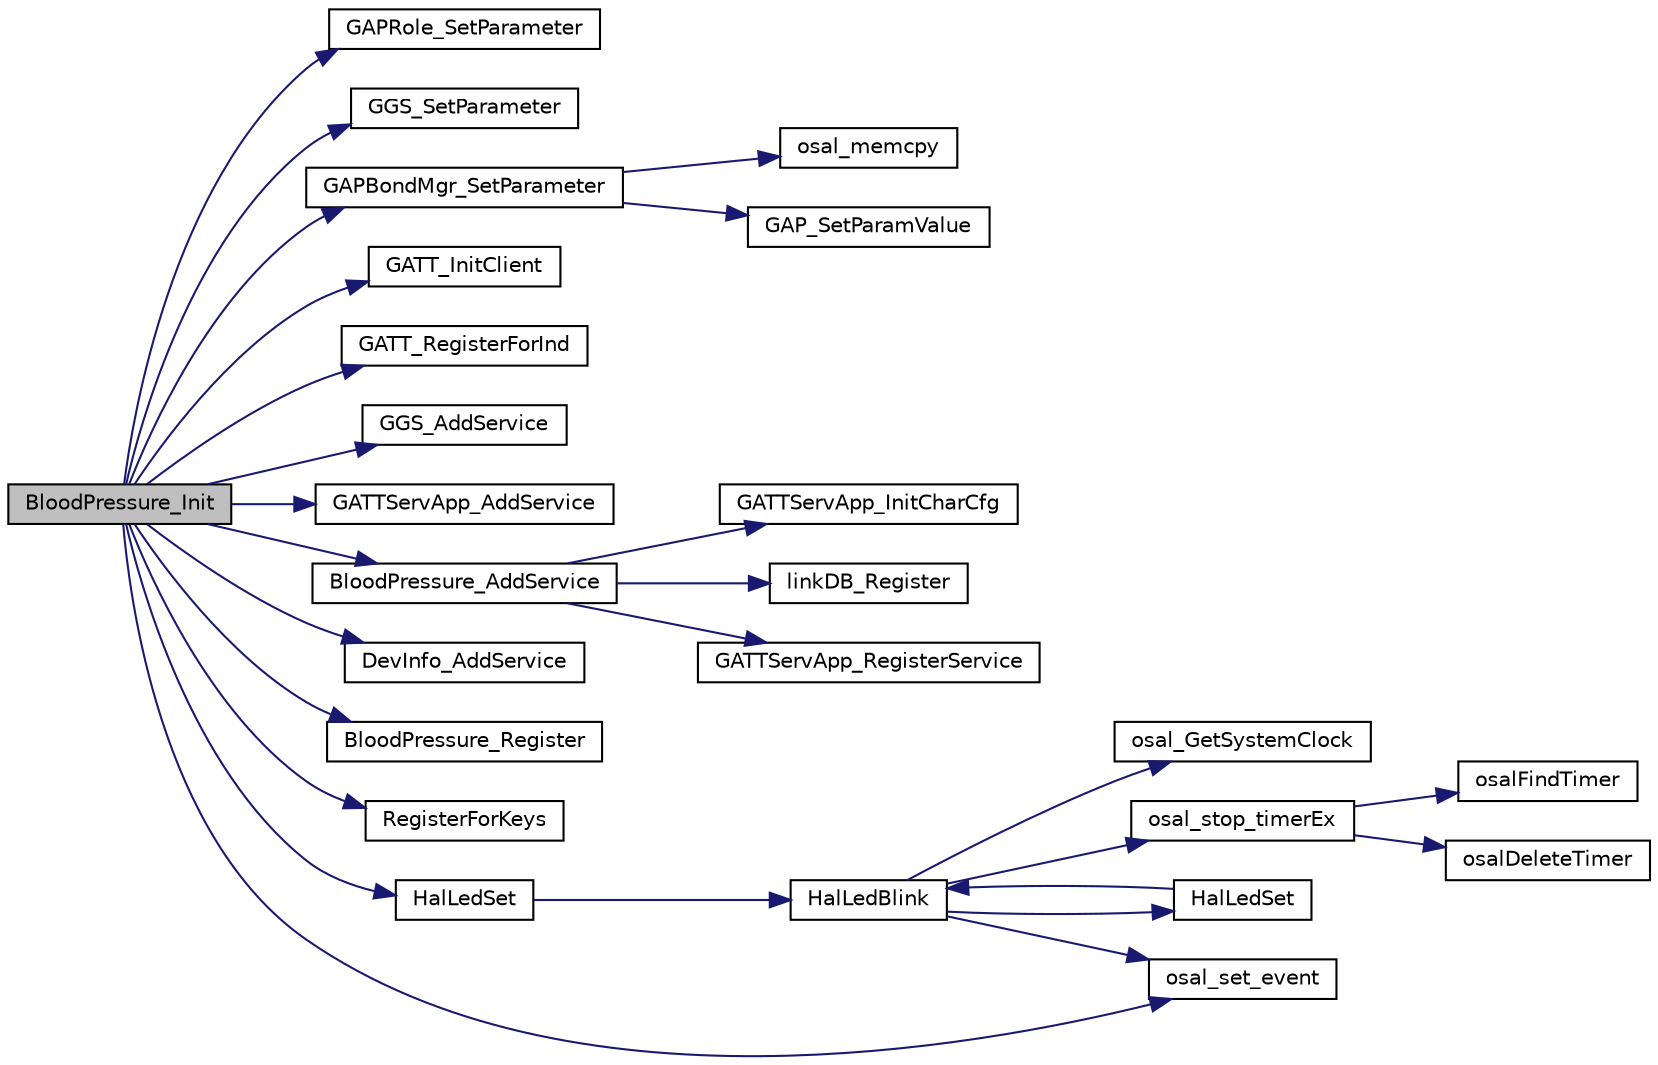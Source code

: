 digraph "BloodPressure_Init"
{
  edge [fontname="Helvetica",fontsize="10",labelfontname="Helvetica",labelfontsize="10"];
  node [fontname="Helvetica",fontsize="10",shape=record];
  rankdir="LR";
  Node1 [label="BloodPressure_Init",height=0.2,width=0.4,color="black", fillcolor="grey75", style="filled" fontcolor="black"];
  Node1 -> Node2 [color="midnightblue",fontsize="10",style="solid",fontname="Helvetica"];
  Node2 [label="GAPRole_SetParameter",height=0.2,width=0.4,color="black", fillcolor="white", style="filled",URL="$group___g_a_p_r_o_l_e_s___b_r_o_a_d_c_a_s_t_e_r___a_p_i.html#ga951a64ccae7a5c1373642836d2afd4ce",tooltip="Set a GAP Role parameter. "];
  Node1 -> Node3 [color="midnightblue",fontsize="10",style="solid",fontname="Helvetica"];
  Node3 [label="GGS_SetParameter",height=0.2,width=0.4,color="black", fillcolor="white", style="filled",URL="$gapgattserver_8h.html#aa199a7c7fe4464c84e4440135d2e91f8",tooltip="Set a GAP GATT Server parameter. "];
  Node1 -> Node4 [color="midnightblue",fontsize="10",style="solid",fontname="Helvetica"];
  Node4 [label="GAPBondMgr_SetParameter",height=0.2,width=0.4,color="black", fillcolor="white", style="filled",URL="$group___g_a_p_r_o_l_e_s___b_o_n_d_m_g_r___a_p_i.html#ga8c64e3dc3c38caafb72a9bb37c4b7b53",tooltip="Set a GAP Bond Manager parameter. "];
  Node4 -> Node5 [color="midnightblue",fontsize="10",style="solid",fontname="Helvetica"];
  Node5 [label="osal_memcpy",height=0.2,width=0.4,color="black", fillcolor="white", style="filled",URL="$_o_s_a_l_8c.html#ab944e6de468a807639e215e24ed0ddbc"];
  Node4 -> Node6 [color="midnightblue",fontsize="10",style="solid",fontname="Helvetica"];
  Node6 [label="GAP_SetParamValue",height=0.2,width=0.4,color="black", fillcolor="white", style="filled",URL="$group___g_a_p___a_p_i.html#ga45fab6682fc253681d7abe697a4fc0b5",tooltip="Set a GAP Parameter value. Use this function to change the default GAP parameter values. "];
  Node1 -> Node7 [color="midnightblue",fontsize="10",style="solid",fontname="Helvetica"];
  Node7 [label="GATT_InitClient",height=0.2,width=0.4,color="black", fillcolor="white", style="filled",URL="$group___g_a_t_t___c_l_i_e_n_t___a_p_i.html#ga79026e24ddadeb7bb7e3c3109cbf1d17",tooltip="Initialize the Generic Attribute Profile Client. "];
  Node1 -> Node8 [color="midnightblue",fontsize="10",style="solid",fontname="Helvetica"];
  Node8 [label="GATT_RegisterForInd",height=0.2,width=0.4,color="black", fillcolor="white", style="filled",URL="$group___g_a_t_t___c_l_i_e_n_t___a_p_i.html#gad9bb8f53a66a74842adec59a23505635",tooltip="Register to receive incoming ATT Indications or Notifications of attribute values. "];
  Node1 -> Node9 [color="midnightblue",fontsize="10",style="solid",fontname="Helvetica"];
  Node9 [label="GGS_AddService",height=0.2,width=0.4,color="black", fillcolor="white", style="filled",URL="$gapgattserver_8h.html#a378d66bb6f1fc9863df3727a6920c752",tooltip="Add function for the GAP GATT Service. "];
  Node1 -> Node10 [color="midnightblue",fontsize="10",style="solid",fontname="Helvetica"];
  Node10 [label="GATTServApp_AddService",height=0.2,width=0.4,color="black", fillcolor="white", style="filled",URL="$group___g_a_t_t___s_e_r_v___a_p_p___a_p_i.html#ga726a49f31f433e4d38257002f2179f67",tooltip="Add function for the GATT Service. "];
  Node1 -> Node11 [color="midnightblue",fontsize="10",style="solid",fontname="Helvetica"];
  Node11 [label="BloodPressure_AddService",height=0.2,width=0.4,color="black", fillcolor="white", style="filled",URL="$bpservice_8c.html#a9aae9901b93e766435a3a62f4911edb5"];
  Node11 -> Node12 [color="midnightblue",fontsize="10",style="solid",fontname="Helvetica"];
  Node12 [label="GATTServApp_InitCharCfg",height=0.2,width=0.4,color="black", fillcolor="white", style="filled",URL="$group___g_a_t_t___s_e_r_v___a_p_p___a_p_i.html#gaa547859c48b173ca305804106db58a5c",tooltip="Initialize the client characteristic configuration table. "];
  Node11 -> Node13 [color="midnightblue",fontsize="10",style="solid",fontname="Helvetica"];
  Node13 [label="linkDB_Register",height=0.2,width=0.4,color="black", fillcolor="white", style="filled",URL="$linkdb_8h.html#a714736053db6c421237cc9619e8a98d5"];
  Node11 -> Node14 [color="midnightblue",fontsize="10",style="solid",fontname="Helvetica"];
  Node14 [label="GATTServApp_RegisterService",height=0.2,width=0.4,color="black", fillcolor="white", style="filled",URL="$group___g_a_t_t___s_e_r_v___a_p_p___a_p_i.html#gad7307aa233319061ec29184e4b3caf80",tooltip="Register a service&#39;s attribute list and callback functions with the GATT Server Application. "];
  Node1 -> Node15 [color="midnightblue",fontsize="10",style="solid",fontname="Helvetica"];
  Node15 [label="DevInfo_AddService",height=0.2,width=0.4,color="black", fillcolor="white", style="filled",URL="$devinfoservice_8c.html#ad0caa0b1979e874973e9478e7cf9e74b"];
  Node1 -> Node16 [color="midnightblue",fontsize="10",style="solid",fontname="Helvetica"];
  Node16 [label="BloodPressure_Register",height=0.2,width=0.4,color="black", fillcolor="white", style="filled",URL="$bpservice_8c.html#a16654783d45dffcd7b7fce9ef82b0480"];
  Node1 -> Node17 [color="midnightblue",fontsize="10",style="solid",fontname="Helvetica"];
  Node17 [label="RegisterForKeys",height=0.2,width=0.4,color="black", fillcolor="white", style="filled",URL="$_on_board_8c.html#aefec0a9b6bda0018e9073cc2e791595d"];
  Node1 -> Node18 [color="midnightblue",fontsize="10",style="solid",fontname="Helvetica"];
  Node18 [label="HalLedSet",height=0.2,width=0.4,color="black", fillcolor="white", style="filled",URL="$hal__led_8h.html#aa17dd91043278f3639ead3c2ffe37994"];
  Node18 -> Node19 [color="midnightblue",fontsize="10",style="solid",fontname="Helvetica"];
  Node19 [label="HalLedBlink",height=0.2,width=0.4,color="black", fillcolor="white", style="filled",URL="$_c_c2540_e_b_2hal__led_8c.html#a422b685b71efda7d8912e74f1366a6e3"];
  Node19 -> Node20 [color="midnightblue",fontsize="10",style="solid",fontname="Helvetica"];
  Node20 [label="osal_GetSystemClock",height=0.2,width=0.4,color="black", fillcolor="white", style="filled",URL="$_o_s_a_l___timers_8c.html#a679aa1e9f3136380b4023156fa84432c"];
  Node19 -> Node21 [color="midnightblue",fontsize="10",style="solid",fontname="Helvetica"];
  Node21 [label="osal_stop_timerEx",height=0.2,width=0.4,color="black", fillcolor="white", style="filled",URL="$_o_s_a_l___timers_8c.html#aedb210826ce388533032ffcce1e43ccc"];
  Node21 -> Node22 [color="midnightblue",fontsize="10",style="solid",fontname="Helvetica"];
  Node22 [label="osalFindTimer",height=0.2,width=0.4,color="black", fillcolor="white", style="filled",URL="$_o_s_a_l___timers_8c.html#a69f3f300b70eae0a5a483a8db32c4d84"];
  Node21 -> Node23 [color="midnightblue",fontsize="10",style="solid",fontname="Helvetica"];
  Node23 [label="osalDeleteTimer",height=0.2,width=0.4,color="black", fillcolor="white", style="filled",URL="$_o_s_a_l___timers_8c.html#ad4bfeb1f9c8e236e274e2c616da0180f"];
  Node19 -> Node24 [color="midnightblue",fontsize="10",style="solid",fontname="Helvetica"];
  Node24 [label="osal_set_event",height=0.2,width=0.4,color="black", fillcolor="white", style="filled",URL="$_o_s_a_l_8c.html#a67e62da8a1085ffe8f6a06c88736666a"];
  Node19 -> Node25 [color="midnightblue",fontsize="10",style="solid",fontname="Helvetica"];
  Node25 [label="HalLedSet",height=0.2,width=0.4,color="black", fillcolor="white", style="filled",URL="$_c_c2540_e_b_2hal__led_8c.html#ad1bd1bb51dafb8a84b723419e899205f"];
  Node25 -> Node19 [color="midnightblue",fontsize="10",style="solid",fontname="Helvetica"];
  Node1 -> Node24 [color="midnightblue",fontsize="10",style="solid",fontname="Helvetica"];
}
